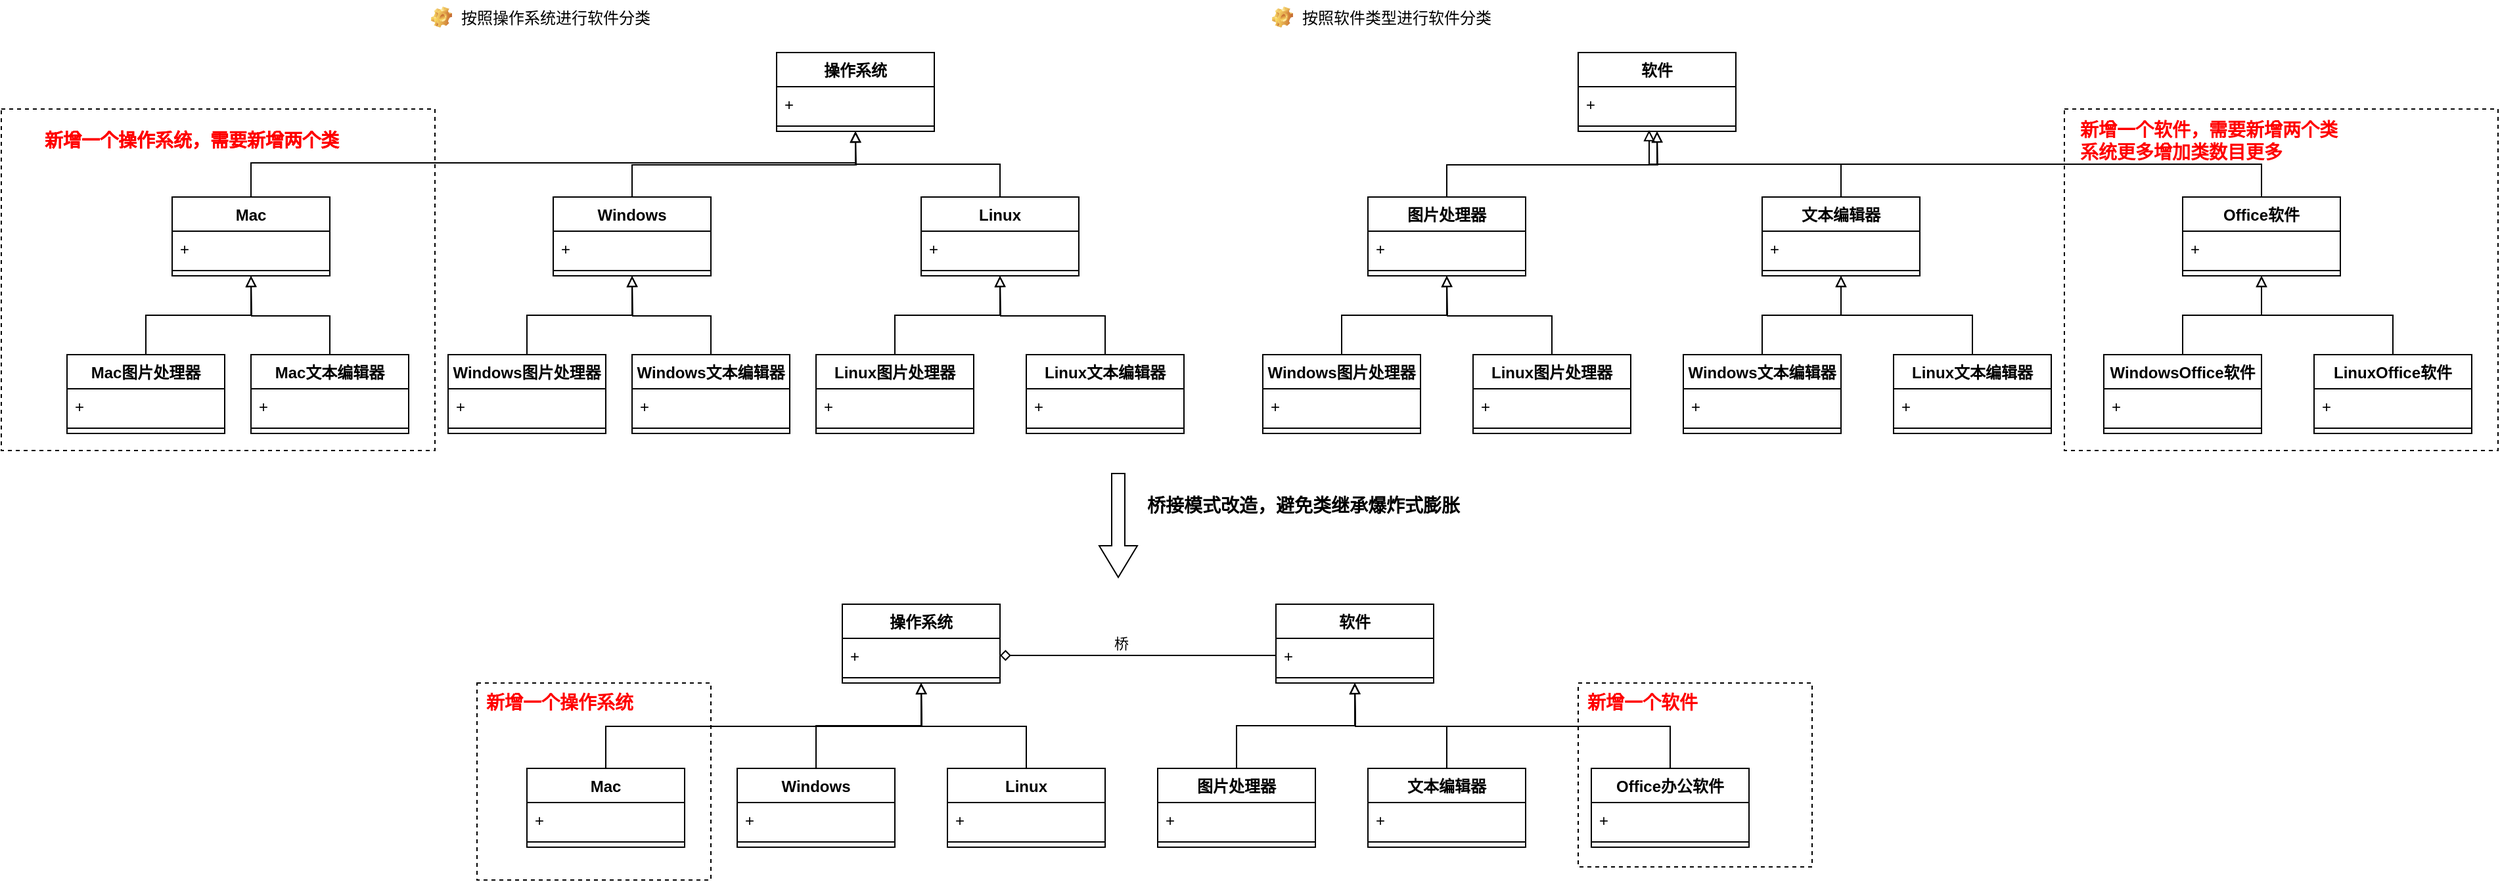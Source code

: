 <mxfile version="17.2.4" type="github">
  <diagram id="I-_upnVEL1xlgbYFvQxW" name="桥接模式">
    <mxGraphModel dx="2249" dy="706" grid="1" gridSize="10" guides="1" tooltips="1" connect="1" arrows="1" fold="1" page="1" pageScale="1" pageWidth="827" pageHeight="1169" math="0" shadow="0">
      <root>
        <mxCell id="0" />
        <mxCell id="1" parent="0" />
        <mxCell id="5MIrh7B_1ySHlBS4qivb-1" value="操作系统" style="swimlane;fontStyle=1;align=center;verticalAlign=top;childLayout=stackLayout;horizontal=1;startSize=26;horizontalStack=0;resizeParent=1;resizeParentMax=0;resizeLast=0;collapsible=1;marginBottom=0;" vertex="1" parent="1">
          <mxGeometry x="30" y="40" width="120" height="60" as="geometry" />
        </mxCell>
        <mxCell id="5MIrh7B_1ySHlBS4qivb-2" value="+ " style="text;strokeColor=none;fillColor=none;align=left;verticalAlign=top;spacingLeft=4;spacingRight=4;overflow=hidden;rotatable=0;points=[[0,0.5],[1,0.5]];portConstraint=eastwest;" vertex="1" parent="5MIrh7B_1ySHlBS4qivb-1">
          <mxGeometry y="26" width="120" height="26" as="geometry" />
        </mxCell>
        <mxCell id="5MIrh7B_1ySHlBS4qivb-3" value="" style="line;strokeWidth=1;fillColor=none;align=left;verticalAlign=middle;spacingTop=-1;spacingLeft=3;spacingRight=3;rotatable=0;labelPosition=right;points=[];portConstraint=eastwest;" vertex="1" parent="5MIrh7B_1ySHlBS4qivb-1">
          <mxGeometry y="52" width="120" height="8" as="geometry" />
        </mxCell>
        <mxCell id="5MIrh7B_1ySHlBS4qivb-14" style="edgeStyle=orthogonalEdgeStyle;rounded=0;orthogonalLoop=1;jettySize=auto;html=1;exitX=0.5;exitY=0;exitDx=0;exitDy=0;startArrow=none;startFill=0;endArrow=block;endFill=0;" edge="1" parent="1" source="5MIrh7B_1ySHlBS4qivb-5">
          <mxGeometry relative="1" as="geometry">
            <mxPoint x="90" y="100" as="targetPoint" />
          </mxGeometry>
        </mxCell>
        <mxCell id="5MIrh7B_1ySHlBS4qivb-5" value="Windows" style="swimlane;fontStyle=1;align=center;verticalAlign=top;childLayout=stackLayout;horizontal=1;startSize=26;horizontalStack=0;resizeParent=1;resizeParentMax=0;resizeLast=0;collapsible=1;marginBottom=0;" vertex="1" parent="1">
          <mxGeometry x="-140" y="150" width="120" height="60" as="geometry" />
        </mxCell>
        <mxCell id="5MIrh7B_1ySHlBS4qivb-6" value="+ " style="text;strokeColor=none;fillColor=none;align=left;verticalAlign=top;spacingLeft=4;spacingRight=4;overflow=hidden;rotatable=0;points=[[0,0.5],[1,0.5]];portConstraint=eastwest;" vertex="1" parent="5MIrh7B_1ySHlBS4qivb-5">
          <mxGeometry y="26" width="120" height="26" as="geometry" />
        </mxCell>
        <mxCell id="5MIrh7B_1ySHlBS4qivb-7" value="" style="line;strokeWidth=1;fillColor=none;align=left;verticalAlign=middle;spacingTop=-1;spacingLeft=3;spacingRight=3;rotatable=0;labelPosition=right;points=[];portConstraint=eastwest;" vertex="1" parent="5MIrh7B_1ySHlBS4qivb-5">
          <mxGeometry y="52" width="120" height="8" as="geometry" />
        </mxCell>
        <mxCell id="5MIrh7B_1ySHlBS4qivb-15" style="edgeStyle=orthogonalEdgeStyle;rounded=0;orthogonalLoop=1;jettySize=auto;html=1;exitX=0.5;exitY=0;exitDx=0;exitDy=0;entryX=0.5;entryY=1;entryDx=0;entryDy=0;startArrow=none;startFill=0;endArrow=block;endFill=0;" edge="1" parent="1" source="5MIrh7B_1ySHlBS4qivb-8" target="5MIrh7B_1ySHlBS4qivb-1">
          <mxGeometry relative="1" as="geometry" />
        </mxCell>
        <mxCell id="5MIrh7B_1ySHlBS4qivb-8" value="Linux" style="swimlane;fontStyle=1;align=center;verticalAlign=top;childLayout=stackLayout;horizontal=1;startSize=26;horizontalStack=0;resizeParent=1;resizeParentMax=0;resizeLast=0;collapsible=1;marginBottom=0;" vertex="1" parent="1">
          <mxGeometry x="140" y="150" width="120" height="60" as="geometry" />
        </mxCell>
        <mxCell id="5MIrh7B_1ySHlBS4qivb-9" value="+ " style="text;strokeColor=none;fillColor=none;align=left;verticalAlign=top;spacingLeft=4;spacingRight=4;overflow=hidden;rotatable=0;points=[[0,0.5],[1,0.5]];portConstraint=eastwest;" vertex="1" parent="5MIrh7B_1ySHlBS4qivb-8">
          <mxGeometry y="26" width="120" height="26" as="geometry" />
        </mxCell>
        <mxCell id="5MIrh7B_1ySHlBS4qivb-10" value="" style="line;strokeWidth=1;fillColor=none;align=left;verticalAlign=middle;spacingTop=-1;spacingLeft=3;spacingRight=3;rotatable=0;labelPosition=right;points=[];portConstraint=eastwest;" vertex="1" parent="5MIrh7B_1ySHlBS4qivb-8">
          <mxGeometry y="52" width="120" height="8" as="geometry" />
        </mxCell>
        <mxCell id="5MIrh7B_1ySHlBS4qivb-23" style="edgeStyle=orthogonalEdgeStyle;rounded=0;orthogonalLoop=1;jettySize=auto;html=1;exitX=0.5;exitY=0;exitDx=0;exitDy=0;entryX=0.5;entryY=1;entryDx=0;entryDy=0;startArrow=none;startFill=0;endArrow=block;endFill=0;" edge="1" parent="1" source="5MIrh7B_1ySHlBS4qivb-17" target="5MIrh7B_1ySHlBS4qivb-5">
          <mxGeometry relative="1" as="geometry" />
        </mxCell>
        <mxCell id="5MIrh7B_1ySHlBS4qivb-17" value="Windows图片处理器" style="swimlane;fontStyle=1;align=center;verticalAlign=top;childLayout=stackLayout;horizontal=1;startSize=26;horizontalStack=0;resizeParent=1;resizeParentMax=0;resizeLast=0;collapsible=1;marginBottom=0;" vertex="1" parent="1">
          <mxGeometry x="-220" y="270" width="120" height="60" as="geometry" />
        </mxCell>
        <mxCell id="5MIrh7B_1ySHlBS4qivb-18" value="+ " style="text;strokeColor=none;fillColor=none;align=left;verticalAlign=top;spacingLeft=4;spacingRight=4;overflow=hidden;rotatable=0;points=[[0,0.5],[1,0.5]];portConstraint=eastwest;" vertex="1" parent="5MIrh7B_1ySHlBS4qivb-17">
          <mxGeometry y="26" width="120" height="26" as="geometry" />
        </mxCell>
        <mxCell id="5MIrh7B_1ySHlBS4qivb-19" value="" style="line;strokeWidth=1;fillColor=none;align=left;verticalAlign=middle;spacingTop=-1;spacingLeft=3;spacingRight=3;rotatable=0;labelPosition=right;points=[];portConstraint=eastwest;" vertex="1" parent="5MIrh7B_1ySHlBS4qivb-17">
          <mxGeometry y="52" width="120" height="8" as="geometry" />
        </mxCell>
        <mxCell id="5MIrh7B_1ySHlBS4qivb-25" style="edgeStyle=orthogonalEdgeStyle;rounded=0;orthogonalLoop=1;jettySize=auto;html=1;exitX=0.5;exitY=0;exitDx=0;exitDy=0;startArrow=none;startFill=0;endArrow=block;endFill=0;" edge="1" parent="1" source="5MIrh7B_1ySHlBS4qivb-20">
          <mxGeometry relative="1" as="geometry">
            <mxPoint x="-80" y="210" as="targetPoint" />
          </mxGeometry>
        </mxCell>
        <mxCell id="5MIrh7B_1ySHlBS4qivb-20" value="Windows文本编辑器" style="swimlane;fontStyle=1;align=center;verticalAlign=top;childLayout=stackLayout;horizontal=1;startSize=26;horizontalStack=0;resizeParent=1;resizeParentMax=0;resizeLast=0;collapsible=1;marginBottom=0;" vertex="1" parent="1">
          <mxGeometry x="-80" y="270" width="120" height="60" as="geometry" />
        </mxCell>
        <mxCell id="5MIrh7B_1ySHlBS4qivb-21" value="+ " style="text;strokeColor=none;fillColor=none;align=left;verticalAlign=top;spacingLeft=4;spacingRight=4;overflow=hidden;rotatable=0;points=[[0,0.5],[1,0.5]];portConstraint=eastwest;" vertex="1" parent="5MIrh7B_1ySHlBS4qivb-20">
          <mxGeometry y="26" width="120" height="26" as="geometry" />
        </mxCell>
        <mxCell id="5MIrh7B_1ySHlBS4qivb-22" value="" style="line;strokeWidth=1;fillColor=none;align=left;verticalAlign=middle;spacingTop=-1;spacingLeft=3;spacingRight=3;rotatable=0;labelPosition=right;points=[];portConstraint=eastwest;" vertex="1" parent="5MIrh7B_1ySHlBS4qivb-20">
          <mxGeometry y="52" width="120" height="8" as="geometry" />
        </mxCell>
        <mxCell id="5MIrh7B_1ySHlBS4qivb-38" style="edgeStyle=orthogonalEdgeStyle;rounded=0;orthogonalLoop=1;jettySize=auto;html=1;exitX=0.5;exitY=0;exitDx=0;exitDy=0;entryX=0.5;entryY=1;entryDx=0;entryDy=0;startArrow=none;startFill=0;endArrow=block;endFill=0;" edge="1" parent="1" source="5MIrh7B_1ySHlBS4qivb-26" target="5MIrh7B_1ySHlBS4qivb-8">
          <mxGeometry relative="1" as="geometry" />
        </mxCell>
        <mxCell id="5MIrh7B_1ySHlBS4qivb-26" value="Linux图片处理器" style="swimlane;fontStyle=1;align=center;verticalAlign=top;childLayout=stackLayout;horizontal=1;startSize=26;horizontalStack=0;resizeParent=1;resizeParentMax=0;resizeLast=0;collapsible=1;marginBottom=0;" vertex="1" parent="1">
          <mxGeometry x="60" y="270" width="120" height="60" as="geometry" />
        </mxCell>
        <mxCell id="5MIrh7B_1ySHlBS4qivb-27" value="+ " style="text;strokeColor=none;fillColor=none;align=left;verticalAlign=top;spacingLeft=4;spacingRight=4;overflow=hidden;rotatable=0;points=[[0,0.5],[1,0.5]];portConstraint=eastwest;" vertex="1" parent="5MIrh7B_1ySHlBS4qivb-26">
          <mxGeometry y="26" width="120" height="26" as="geometry" />
        </mxCell>
        <mxCell id="5MIrh7B_1ySHlBS4qivb-28" value="" style="line;strokeWidth=1;fillColor=none;align=left;verticalAlign=middle;spacingTop=-1;spacingLeft=3;spacingRight=3;rotatable=0;labelPosition=right;points=[];portConstraint=eastwest;" vertex="1" parent="5MIrh7B_1ySHlBS4qivb-26">
          <mxGeometry y="52" width="120" height="8" as="geometry" />
        </mxCell>
        <mxCell id="5MIrh7B_1ySHlBS4qivb-39" style="edgeStyle=orthogonalEdgeStyle;rounded=0;orthogonalLoop=1;jettySize=auto;html=1;exitX=0.5;exitY=0;exitDx=0;exitDy=0;startArrow=none;startFill=0;endArrow=block;endFill=0;" edge="1" parent="1" source="5MIrh7B_1ySHlBS4qivb-29">
          <mxGeometry relative="1" as="geometry">
            <mxPoint x="200" y="210" as="targetPoint" />
          </mxGeometry>
        </mxCell>
        <mxCell id="5MIrh7B_1ySHlBS4qivb-29" value="Linux文本编辑器" style="swimlane;fontStyle=1;align=center;verticalAlign=top;childLayout=stackLayout;horizontal=1;startSize=26;horizontalStack=0;resizeParent=1;resizeParentMax=0;resizeLast=0;collapsible=1;marginBottom=0;" vertex="1" parent="1">
          <mxGeometry x="220" y="270" width="120" height="60" as="geometry" />
        </mxCell>
        <mxCell id="5MIrh7B_1ySHlBS4qivb-30" value="+ " style="text;strokeColor=none;fillColor=none;align=left;verticalAlign=top;spacingLeft=4;spacingRight=4;overflow=hidden;rotatable=0;points=[[0,0.5],[1,0.5]];portConstraint=eastwest;" vertex="1" parent="5MIrh7B_1ySHlBS4qivb-29">
          <mxGeometry y="26" width="120" height="26" as="geometry" />
        </mxCell>
        <mxCell id="5MIrh7B_1ySHlBS4qivb-31" value="" style="line;strokeWidth=1;fillColor=none;align=left;verticalAlign=middle;spacingTop=-1;spacingLeft=3;spacingRight=3;rotatable=0;labelPosition=right;points=[];portConstraint=eastwest;" vertex="1" parent="5MIrh7B_1ySHlBS4qivb-29">
          <mxGeometry y="52" width="120" height="8" as="geometry" />
        </mxCell>
        <mxCell id="5MIrh7B_1ySHlBS4qivb-43" style="edgeStyle=orthogonalEdgeStyle;rounded=0;orthogonalLoop=1;jettySize=auto;html=1;startArrow=none;startFill=0;endArrow=block;endFill=0;exitX=0.5;exitY=0;exitDx=0;exitDy=0;" edge="1" parent="1" source="5MIrh7B_1ySHlBS4qivb-32">
          <mxGeometry relative="1" as="geometry">
            <mxPoint x="700" y="100" as="targetPoint" />
          </mxGeometry>
        </mxCell>
        <mxCell id="5MIrh7B_1ySHlBS4qivb-32" value="图片处理器" style="swimlane;fontStyle=1;align=center;verticalAlign=top;childLayout=stackLayout;horizontal=1;startSize=26;horizontalStack=0;resizeParent=1;resizeParentMax=0;resizeLast=0;collapsible=1;marginBottom=0;" vertex="1" parent="1">
          <mxGeometry x="480" y="150" width="120" height="60" as="geometry" />
        </mxCell>
        <mxCell id="5MIrh7B_1ySHlBS4qivb-33" value="+ " style="text;strokeColor=none;fillColor=none;align=left;verticalAlign=top;spacingLeft=4;spacingRight=4;overflow=hidden;rotatable=0;points=[[0,0.5],[1,0.5]];portConstraint=eastwest;" vertex="1" parent="5MIrh7B_1ySHlBS4qivb-32">
          <mxGeometry y="26" width="120" height="26" as="geometry" />
        </mxCell>
        <mxCell id="5MIrh7B_1ySHlBS4qivb-34" value="" style="line;strokeWidth=1;fillColor=none;align=left;verticalAlign=middle;spacingTop=-1;spacingLeft=3;spacingRight=3;rotatable=0;labelPosition=right;points=[];portConstraint=eastwest;" vertex="1" parent="5MIrh7B_1ySHlBS4qivb-32">
          <mxGeometry y="52" width="120" height="8" as="geometry" />
        </mxCell>
        <mxCell id="5MIrh7B_1ySHlBS4qivb-44" style="edgeStyle=orthogonalEdgeStyle;rounded=0;orthogonalLoop=1;jettySize=auto;html=1;entryX=0.45;entryY=0.875;entryDx=0;entryDy=0;startArrow=none;startFill=0;endArrow=block;endFill=0;entryPerimeter=0;" edge="1" parent="1" source="5MIrh7B_1ySHlBS4qivb-35" target="5MIrh7B_1ySHlBS4qivb-42">
          <mxGeometry relative="1" as="geometry" />
        </mxCell>
        <mxCell id="5MIrh7B_1ySHlBS4qivb-35" value="文本编辑器" style="swimlane;fontStyle=1;align=center;verticalAlign=top;childLayout=stackLayout;horizontal=1;startSize=26;horizontalStack=0;resizeParent=1;resizeParentMax=0;resizeLast=0;collapsible=1;marginBottom=0;" vertex="1" parent="1">
          <mxGeometry x="780" y="150" width="120" height="60" as="geometry" />
        </mxCell>
        <mxCell id="5MIrh7B_1ySHlBS4qivb-36" value="+ " style="text;strokeColor=none;fillColor=none;align=left;verticalAlign=top;spacingLeft=4;spacingRight=4;overflow=hidden;rotatable=0;points=[[0,0.5],[1,0.5]];portConstraint=eastwest;" vertex="1" parent="5MIrh7B_1ySHlBS4qivb-35">
          <mxGeometry y="26" width="120" height="26" as="geometry" />
        </mxCell>
        <mxCell id="5MIrh7B_1ySHlBS4qivb-37" value="" style="line;strokeWidth=1;fillColor=none;align=left;verticalAlign=middle;spacingTop=-1;spacingLeft=3;spacingRight=3;rotatable=0;labelPosition=right;points=[];portConstraint=eastwest;" vertex="1" parent="5MIrh7B_1ySHlBS4qivb-35">
          <mxGeometry y="52" width="120" height="8" as="geometry" />
        </mxCell>
        <mxCell id="5MIrh7B_1ySHlBS4qivb-40" value="软件&#xa;" style="swimlane;fontStyle=1;align=center;verticalAlign=top;childLayout=stackLayout;horizontal=1;startSize=26;horizontalStack=0;resizeParent=1;resizeParentMax=0;resizeLast=0;collapsible=1;marginBottom=0;" vertex="1" parent="1">
          <mxGeometry x="640" y="40" width="120" height="60" as="geometry" />
        </mxCell>
        <mxCell id="5MIrh7B_1ySHlBS4qivb-41" value="+ " style="text;strokeColor=none;fillColor=none;align=left;verticalAlign=top;spacingLeft=4;spacingRight=4;overflow=hidden;rotatable=0;points=[[0,0.5],[1,0.5]];portConstraint=eastwest;" vertex="1" parent="5MIrh7B_1ySHlBS4qivb-40">
          <mxGeometry y="26" width="120" height="26" as="geometry" />
        </mxCell>
        <mxCell id="5MIrh7B_1ySHlBS4qivb-42" value="" style="line;strokeWidth=1;fillColor=none;align=left;verticalAlign=middle;spacingTop=-1;spacingLeft=3;spacingRight=3;rotatable=0;labelPosition=right;points=[];portConstraint=eastwest;" vertex="1" parent="5MIrh7B_1ySHlBS4qivb-40">
          <mxGeometry y="52" width="120" height="8" as="geometry" />
        </mxCell>
        <mxCell id="5MIrh7B_1ySHlBS4qivb-59" style="edgeStyle=orthogonalEdgeStyle;rounded=0;orthogonalLoop=1;jettySize=auto;html=1;exitX=0.5;exitY=0;exitDx=0;exitDy=0;entryX=0.5;entryY=1;entryDx=0;entryDy=0;startArrow=none;startFill=0;endArrow=block;endFill=0;" edge="1" parent="1" source="5MIrh7B_1ySHlBS4qivb-45" target="5MIrh7B_1ySHlBS4qivb-32">
          <mxGeometry relative="1" as="geometry" />
        </mxCell>
        <mxCell id="5MIrh7B_1ySHlBS4qivb-45" value="Windows图片处理器" style="swimlane;fontStyle=1;align=center;verticalAlign=top;childLayout=stackLayout;horizontal=1;startSize=26;horizontalStack=0;resizeParent=1;resizeParentMax=0;resizeLast=0;collapsible=1;marginBottom=0;" vertex="1" parent="1">
          <mxGeometry x="400" y="270" width="120" height="60" as="geometry" />
        </mxCell>
        <mxCell id="5MIrh7B_1ySHlBS4qivb-46" value="+ " style="text;strokeColor=none;fillColor=none;align=left;verticalAlign=top;spacingLeft=4;spacingRight=4;overflow=hidden;rotatable=0;points=[[0,0.5],[1,0.5]];portConstraint=eastwest;" vertex="1" parent="5MIrh7B_1ySHlBS4qivb-45">
          <mxGeometry y="26" width="120" height="26" as="geometry" />
        </mxCell>
        <mxCell id="5MIrh7B_1ySHlBS4qivb-47" value="" style="line;strokeWidth=1;fillColor=none;align=left;verticalAlign=middle;spacingTop=-1;spacingLeft=3;spacingRight=3;rotatable=0;labelPosition=right;points=[];portConstraint=eastwest;" vertex="1" parent="5MIrh7B_1ySHlBS4qivb-45">
          <mxGeometry y="52" width="120" height="8" as="geometry" />
        </mxCell>
        <mxCell id="5MIrh7B_1ySHlBS4qivb-60" style="edgeStyle=orthogonalEdgeStyle;rounded=0;orthogonalLoop=1;jettySize=auto;html=1;exitX=0.5;exitY=0;exitDx=0;exitDy=0;startArrow=none;startFill=0;endArrow=block;endFill=0;" edge="1" parent="1" source="5MIrh7B_1ySHlBS4qivb-48">
          <mxGeometry relative="1" as="geometry">
            <mxPoint x="540" y="210" as="targetPoint" />
          </mxGeometry>
        </mxCell>
        <mxCell id="5MIrh7B_1ySHlBS4qivb-48" value="Linux图片处理器" style="swimlane;fontStyle=1;align=center;verticalAlign=top;childLayout=stackLayout;horizontal=1;startSize=26;horizontalStack=0;resizeParent=1;resizeParentMax=0;resizeLast=0;collapsible=1;marginBottom=0;" vertex="1" parent="1">
          <mxGeometry x="560" y="270" width="120" height="60" as="geometry" />
        </mxCell>
        <mxCell id="5MIrh7B_1ySHlBS4qivb-49" value="+ " style="text;strokeColor=none;fillColor=none;align=left;verticalAlign=top;spacingLeft=4;spacingRight=4;overflow=hidden;rotatable=0;points=[[0,0.5],[1,0.5]];portConstraint=eastwest;" vertex="1" parent="5MIrh7B_1ySHlBS4qivb-48">
          <mxGeometry y="26" width="120" height="26" as="geometry" />
        </mxCell>
        <mxCell id="5MIrh7B_1ySHlBS4qivb-50" value="" style="line;strokeWidth=1;fillColor=none;align=left;verticalAlign=middle;spacingTop=-1;spacingLeft=3;spacingRight=3;rotatable=0;labelPosition=right;points=[];portConstraint=eastwest;" vertex="1" parent="5MIrh7B_1ySHlBS4qivb-48">
          <mxGeometry y="52" width="120" height="8" as="geometry" />
        </mxCell>
        <mxCell id="5MIrh7B_1ySHlBS4qivb-57" style="edgeStyle=orthogonalEdgeStyle;rounded=0;orthogonalLoop=1;jettySize=auto;html=1;exitX=0.5;exitY=0;exitDx=0;exitDy=0;entryX=0.5;entryY=1;entryDx=0;entryDy=0;startArrow=none;startFill=0;endArrow=block;endFill=0;" edge="1" parent="1" source="5MIrh7B_1ySHlBS4qivb-51" target="5MIrh7B_1ySHlBS4qivb-35">
          <mxGeometry relative="1" as="geometry" />
        </mxCell>
        <mxCell id="5MIrh7B_1ySHlBS4qivb-51" value="Windows文本编辑器" style="swimlane;fontStyle=1;align=center;verticalAlign=top;childLayout=stackLayout;horizontal=1;startSize=26;horizontalStack=0;resizeParent=1;resizeParentMax=0;resizeLast=0;collapsible=1;marginBottom=0;" vertex="1" parent="1">
          <mxGeometry x="720" y="270" width="120" height="60" as="geometry" />
        </mxCell>
        <mxCell id="5MIrh7B_1ySHlBS4qivb-52" value="+ " style="text;strokeColor=none;fillColor=none;align=left;verticalAlign=top;spacingLeft=4;spacingRight=4;overflow=hidden;rotatable=0;points=[[0,0.5],[1,0.5]];portConstraint=eastwest;" vertex="1" parent="5MIrh7B_1ySHlBS4qivb-51">
          <mxGeometry y="26" width="120" height="26" as="geometry" />
        </mxCell>
        <mxCell id="5MIrh7B_1ySHlBS4qivb-53" value="" style="line;strokeWidth=1;fillColor=none;align=left;verticalAlign=middle;spacingTop=-1;spacingLeft=3;spacingRight=3;rotatable=0;labelPosition=right;points=[];portConstraint=eastwest;" vertex="1" parent="5MIrh7B_1ySHlBS4qivb-51">
          <mxGeometry y="52" width="120" height="8" as="geometry" />
        </mxCell>
        <mxCell id="5MIrh7B_1ySHlBS4qivb-58" style="edgeStyle=orthogonalEdgeStyle;rounded=0;orthogonalLoop=1;jettySize=auto;html=1;entryX=0.5;entryY=1;entryDx=0;entryDy=0;entryPerimeter=0;startArrow=none;startFill=0;endArrow=block;endFill=0;" edge="1" parent="1" source="5MIrh7B_1ySHlBS4qivb-54" target="5MIrh7B_1ySHlBS4qivb-37">
          <mxGeometry relative="1" as="geometry" />
        </mxCell>
        <mxCell id="5MIrh7B_1ySHlBS4qivb-54" value="Linux文本编辑器" style="swimlane;fontStyle=1;align=center;verticalAlign=top;childLayout=stackLayout;horizontal=1;startSize=26;horizontalStack=0;resizeParent=1;resizeParentMax=0;resizeLast=0;collapsible=1;marginBottom=0;" vertex="1" parent="1">
          <mxGeometry x="880" y="270" width="120" height="60" as="geometry" />
        </mxCell>
        <mxCell id="5MIrh7B_1ySHlBS4qivb-55" value="+ " style="text;strokeColor=none;fillColor=none;align=left;verticalAlign=top;spacingLeft=4;spacingRight=4;overflow=hidden;rotatable=0;points=[[0,0.5],[1,0.5]];portConstraint=eastwest;" vertex="1" parent="5MIrh7B_1ySHlBS4qivb-54">
          <mxGeometry y="26" width="120" height="26" as="geometry" />
        </mxCell>
        <mxCell id="5MIrh7B_1ySHlBS4qivb-56" value="" style="line;strokeWidth=1;fillColor=none;align=left;verticalAlign=middle;spacingTop=-1;spacingLeft=3;spacingRight=3;rotatable=0;labelPosition=right;points=[];portConstraint=eastwest;" vertex="1" parent="5MIrh7B_1ySHlBS4qivb-54">
          <mxGeometry y="52" width="120" height="8" as="geometry" />
        </mxCell>
        <mxCell id="5MIrh7B_1ySHlBS4qivb-61" value="按照操作系统进行软件分类" style="label;fontStyle=0;strokeColor=none;fillColor=none;align=left;verticalAlign=top;overflow=hidden;spacingLeft=28;spacingRight=4;rotatable=0;points=[[0,0.5],[1,0.5]];portConstraint=eastwest;imageWidth=16;imageHeight=16;image=img/clipart/Gear_128x128.png" vertex="1" parent="1">
          <mxGeometry x="-240" width="240" height="26" as="geometry" />
        </mxCell>
        <mxCell id="5MIrh7B_1ySHlBS4qivb-62" value="按照软件类型进行软件分类" style="label;fontStyle=0;strokeColor=none;fillColor=none;align=left;verticalAlign=top;overflow=hidden;spacingLeft=28;spacingRight=4;rotatable=0;points=[[0,0.5],[1,0.5]];portConstraint=eastwest;imageWidth=16;imageHeight=16;image=img/clipart/Gear_128x128.png" vertex="1" parent="1">
          <mxGeometry x="400" width="240" height="26" as="geometry" />
        </mxCell>
        <mxCell id="5MIrh7B_1ySHlBS4qivb-63" value="操作系统" style="swimlane;fontStyle=1;align=center;verticalAlign=top;childLayout=stackLayout;horizontal=1;startSize=26;horizontalStack=0;resizeParent=1;resizeParentMax=0;resizeLast=0;collapsible=1;marginBottom=0;" vertex="1" parent="1">
          <mxGeometry x="80" y="460" width="120" height="60" as="geometry" />
        </mxCell>
        <mxCell id="5MIrh7B_1ySHlBS4qivb-64" value="+ " style="text;strokeColor=none;fillColor=none;align=left;verticalAlign=top;spacingLeft=4;spacingRight=4;overflow=hidden;rotatable=0;points=[[0,0.5],[1,0.5]];portConstraint=eastwest;" vertex="1" parent="5MIrh7B_1ySHlBS4qivb-63">
          <mxGeometry y="26" width="120" height="26" as="geometry" />
        </mxCell>
        <mxCell id="5MIrh7B_1ySHlBS4qivb-65" value="" style="line;strokeWidth=1;fillColor=none;align=left;verticalAlign=middle;spacingTop=-1;spacingLeft=3;spacingRight=3;rotatable=0;labelPosition=right;points=[];portConstraint=eastwest;" vertex="1" parent="5MIrh7B_1ySHlBS4qivb-63">
          <mxGeometry y="52" width="120" height="8" as="geometry" />
        </mxCell>
        <mxCell id="5MIrh7B_1ySHlBS4qivb-83" style="edgeStyle=orthogonalEdgeStyle;rounded=0;orthogonalLoop=1;jettySize=auto;html=1;exitX=0.5;exitY=0;exitDx=0;exitDy=0;entryX=0.5;entryY=1;entryDx=0;entryDy=0;startArrow=none;startFill=0;endArrow=block;endFill=0;" edge="1" parent="1" source="5MIrh7B_1ySHlBS4qivb-66" target="5MIrh7B_1ySHlBS4qivb-63">
          <mxGeometry relative="1" as="geometry" />
        </mxCell>
        <mxCell id="5MIrh7B_1ySHlBS4qivb-66" value="Windows" style="swimlane;fontStyle=1;align=center;verticalAlign=top;childLayout=stackLayout;horizontal=1;startSize=26;horizontalStack=0;resizeParent=1;resizeParentMax=0;resizeLast=0;collapsible=1;marginBottom=0;" vertex="1" parent="1">
          <mxGeometry y="585" width="120" height="60" as="geometry" />
        </mxCell>
        <mxCell id="5MIrh7B_1ySHlBS4qivb-67" value="+ " style="text;strokeColor=none;fillColor=none;align=left;verticalAlign=top;spacingLeft=4;spacingRight=4;overflow=hidden;rotatable=0;points=[[0,0.5],[1,0.5]];portConstraint=eastwest;" vertex="1" parent="5MIrh7B_1ySHlBS4qivb-66">
          <mxGeometry y="26" width="120" height="26" as="geometry" />
        </mxCell>
        <mxCell id="5MIrh7B_1ySHlBS4qivb-68" value="" style="line;strokeWidth=1;fillColor=none;align=left;verticalAlign=middle;spacingTop=-1;spacingLeft=3;spacingRight=3;rotatable=0;labelPosition=right;points=[];portConstraint=eastwest;" vertex="1" parent="5MIrh7B_1ySHlBS4qivb-66">
          <mxGeometry y="52" width="120" height="8" as="geometry" />
        </mxCell>
        <mxCell id="5MIrh7B_1ySHlBS4qivb-84" style="edgeStyle=orthogonalEdgeStyle;rounded=0;orthogonalLoop=1;jettySize=auto;html=1;exitX=0.5;exitY=0;exitDx=0;exitDy=0;startArrow=none;startFill=0;endArrow=block;endFill=0;" edge="1" parent="1" source="5MIrh7B_1ySHlBS4qivb-69">
          <mxGeometry relative="1" as="geometry">
            <mxPoint x="140" y="520" as="targetPoint" />
          </mxGeometry>
        </mxCell>
        <mxCell id="5MIrh7B_1ySHlBS4qivb-69" value="Linux" style="swimlane;fontStyle=1;align=center;verticalAlign=top;childLayout=stackLayout;horizontal=1;startSize=26;horizontalStack=0;resizeParent=1;resizeParentMax=0;resizeLast=0;collapsible=1;marginBottom=0;" vertex="1" parent="1">
          <mxGeometry x="160" y="585" width="120" height="60" as="geometry" />
        </mxCell>
        <mxCell id="5MIrh7B_1ySHlBS4qivb-70" value="+ " style="text;strokeColor=none;fillColor=none;align=left;verticalAlign=top;spacingLeft=4;spacingRight=4;overflow=hidden;rotatable=0;points=[[0,0.5],[1,0.5]];portConstraint=eastwest;" vertex="1" parent="5MIrh7B_1ySHlBS4qivb-69">
          <mxGeometry y="26" width="120" height="26" as="geometry" />
        </mxCell>
        <mxCell id="5MIrh7B_1ySHlBS4qivb-71" value="" style="line;strokeWidth=1;fillColor=none;align=left;verticalAlign=middle;spacingTop=-1;spacingLeft=3;spacingRight=3;rotatable=0;labelPosition=right;points=[];portConstraint=eastwest;" vertex="1" parent="5MIrh7B_1ySHlBS4qivb-69">
          <mxGeometry y="52" width="120" height="8" as="geometry" />
        </mxCell>
        <mxCell id="5MIrh7B_1ySHlBS4qivb-72" value="软件&#xa;" style="swimlane;fontStyle=1;align=center;verticalAlign=top;childLayout=stackLayout;horizontal=1;startSize=26;horizontalStack=0;resizeParent=1;resizeParentMax=0;resizeLast=0;collapsible=1;marginBottom=0;" vertex="1" parent="1">
          <mxGeometry x="410" y="460" width="120" height="60" as="geometry" />
        </mxCell>
        <mxCell id="5MIrh7B_1ySHlBS4qivb-73" value="+ " style="text;strokeColor=none;fillColor=none;align=left;verticalAlign=top;spacingLeft=4;spacingRight=4;overflow=hidden;rotatable=0;points=[[0,0.5],[1,0.5]];portConstraint=eastwest;" vertex="1" parent="5MIrh7B_1ySHlBS4qivb-72">
          <mxGeometry y="26" width="120" height="26" as="geometry" />
        </mxCell>
        <mxCell id="5MIrh7B_1ySHlBS4qivb-74" value="" style="line;strokeWidth=1;fillColor=none;align=left;verticalAlign=middle;spacingTop=-1;spacingLeft=3;spacingRight=3;rotatable=0;labelPosition=right;points=[];portConstraint=eastwest;" vertex="1" parent="5MIrh7B_1ySHlBS4qivb-72">
          <mxGeometry y="52" width="120" height="8" as="geometry" />
        </mxCell>
        <mxCell id="5MIrh7B_1ySHlBS4qivb-81" style="edgeStyle=orthogonalEdgeStyle;rounded=0;orthogonalLoop=1;jettySize=auto;html=1;exitX=0.5;exitY=0;exitDx=0;exitDy=0;entryX=0.5;entryY=1;entryDx=0;entryDy=0;startArrow=none;startFill=0;endArrow=block;endFill=0;" edge="1" parent="1" source="5MIrh7B_1ySHlBS4qivb-75" target="5MIrh7B_1ySHlBS4qivb-72">
          <mxGeometry relative="1" as="geometry" />
        </mxCell>
        <mxCell id="5MIrh7B_1ySHlBS4qivb-75" value="图片处理器" style="swimlane;fontStyle=1;align=center;verticalAlign=top;childLayout=stackLayout;horizontal=1;startSize=26;horizontalStack=0;resizeParent=1;resizeParentMax=0;resizeLast=0;collapsible=1;marginBottom=0;" vertex="1" parent="1">
          <mxGeometry x="320" y="585" width="120" height="60" as="geometry" />
        </mxCell>
        <mxCell id="5MIrh7B_1ySHlBS4qivb-76" value="+ " style="text;strokeColor=none;fillColor=none;align=left;verticalAlign=top;spacingLeft=4;spacingRight=4;overflow=hidden;rotatable=0;points=[[0,0.5],[1,0.5]];portConstraint=eastwest;" vertex="1" parent="5MIrh7B_1ySHlBS4qivb-75">
          <mxGeometry y="26" width="120" height="26" as="geometry" />
        </mxCell>
        <mxCell id="5MIrh7B_1ySHlBS4qivb-77" value="" style="line;strokeWidth=1;fillColor=none;align=left;verticalAlign=middle;spacingTop=-1;spacingLeft=3;spacingRight=3;rotatable=0;labelPosition=right;points=[];portConstraint=eastwest;" vertex="1" parent="5MIrh7B_1ySHlBS4qivb-75">
          <mxGeometry y="52" width="120" height="8" as="geometry" />
        </mxCell>
        <mxCell id="5MIrh7B_1ySHlBS4qivb-82" style="edgeStyle=orthogonalEdgeStyle;rounded=0;orthogonalLoop=1;jettySize=auto;html=1;exitX=0.5;exitY=0;exitDx=0;exitDy=0;startArrow=none;startFill=0;endArrow=block;endFill=0;" edge="1" parent="1" source="5MIrh7B_1ySHlBS4qivb-78">
          <mxGeometry relative="1" as="geometry">
            <mxPoint x="470" y="520" as="targetPoint" />
          </mxGeometry>
        </mxCell>
        <mxCell id="5MIrh7B_1ySHlBS4qivb-78" value="文本编辑器" style="swimlane;fontStyle=1;align=center;verticalAlign=top;childLayout=stackLayout;horizontal=1;startSize=26;horizontalStack=0;resizeParent=1;resizeParentMax=0;resizeLast=0;collapsible=1;marginBottom=0;" vertex="1" parent="1">
          <mxGeometry x="480" y="585" width="120" height="60" as="geometry" />
        </mxCell>
        <mxCell id="5MIrh7B_1ySHlBS4qivb-79" value="+ " style="text;strokeColor=none;fillColor=none;align=left;verticalAlign=top;spacingLeft=4;spacingRight=4;overflow=hidden;rotatable=0;points=[[0,0.5],[1,0.5]];portConstraint=eastwest;" vertex="1" parent="5MIrh7B_1ySHlBS4qivb-78">
          <mxGeometry y="26" width="120" height="26" as="geometry" />
        </mxCell>
        <mxCell id="5MIrh7B_1ySHlBS4qivb-80" value="" style="line;strokeWidth=1;fillColor=none;align=left;verticalAlign=middle;spacingTop=-1;spacingLeft=3;spacingRight=3;rotatable=0;labelPosition=right;points=[];portConstraint=eastwest;" vertex="1" parent="5MIrh7B_1ySHlBS4qivb-78">
          <mxGeometry y="52" width="120" height="8" as="geometry" />
        </mxCell>
        <mxCell id="5MIrh7B_1ySHlBS4qivb-85" style="edgeStyle=orthogonalEdgeStyle;rounded=0;orthogonalLoop=1;jettySize=auto;html=1;exitX=1;exitY=0.5;exitDx=0;exitDy=0;entryX=0;entryY=0.5;entryDx=0;entryDy=0;startArrow=diamond;startFill=0;endArrow=none;endFill=0;" edge="1" parent="1" source="5MIrh7B_1ySHlBS4qivb-64" target="5MIrh7B_1ySHlBS4qivb-73">
          <mxGeometry relative="1" as="geometry" />
        </mxCell>
        <mxCell id="5MIrh7B_1ySHlBS4qivb-87" value="桥" style="edgeLabel;html=1;align=center;verticalAlign=middle;resizable=0;points=[];" vertex="1" connectable="0" parent="5MIrh7B_1ySHlBS4qivb-85">
          <mxGeometry x="-0.124" y="1" relative="1" as="geometry">
            <mxPoint y="-8" as="offset" />
          </mxGeometry>
        </mxCell>
        <mxCell id="5MIrh7B_1ySHlBS4qivb-88" value="" style="shape=flexArrow;endArrow=classic;html=1;rounded=0;endWidth=18;endSize=7.67;" edge="1" parent="1">
          <mxGeometry width="50" height="50" relative="1" as="geometry">
            <mxPoint x="290" y="360" as="sourcePoint" />
            <mxPoint x="290" y="440" as="targetPoint" />
          </mxGeometry>
        </mxCell>
        <mxCell id="5MIrh7B_1ySHlBS4qivb-89" value="&lt;b&gt;&lt;font style=&quot;font-size: 14px&quot;&gt;桥接模式改造，避免类继承爆炸式膨胀&lt;/font&gt;&lt;/b&gt;" style="text;html=1;strokeColor=none;fillColor=none;align=left;verticalAlign=middle;whiteSpace=wrap;rounded=0;" vertex="1" parent="1">
          <mxGeometry x="310" y="370" width="290" height="30" as="geometry" />
        </mxCell>
        <mxCell id="5MIrh7B_1ySHlBS4qivb-103" style="edgeStyle=orthogonalEdgeStyle;rounded=0;orthogonalLoop=1;jettySize=auto;html=1;fontSize=14;startArrow=none;startFill=0;endArrow=block;endFill=0;" edge="1" parent="1">
          <mxGeometry relative="1" as="geometry">
            <mxPoint x="90" y="100" as="targetPoint" />
            <mxPoint x="-370" y="154" as="sourcePoint" />
            <Array as="points">
              <mxPoint x="-370" y="124" />
              <mxPoint x="90" y="124" />
            </Array>
          </mxGeometry>
        </mxCell>
        <mxCell id="5MIrh7B_1ySHlBS4qivb-90" value="Mac" style="swimlane;fontStyle=1;align=center;verticalAlign=top;childLayout=stackLayout;horizontal=1;startSize=26;horizontalStack=0;resizeParent=1;resizeParentMax=0;resizeLast=0;collapsible=1;marginBottom=0;" vertex="1" parent="1">
          <mxGeometry x="-430" y="150" width="120" height="60" as="geometry" />
        </mxCell>
        <mxCell id="5MIrh7B_1ySHlBS4qivb-91" value="+ " style="text;strokeColor=none;fillColor=none;align=left;verticalAlign=top;spacingLeft=4;spacingRight=4;overflow=hidden;rotatable=0;points=[[0,0.5],[1,0.5]];portConstraint=eastwest;" vertex="1" parent="5MIrh7B_1ySHlBS4qivb-90">
          <mxGeometry y="26" width="120" height="26" as="geometry" />
        </mxCell>
        <mxCell id="5MIrh7B_1ySHlBS4qivb-92" value="" style="line;strokeWidth=1;fillColor=none;align=left;verticalAlign=middle;spacingTop=-1;spacingLeft=3;spacingRight=3;rotatable=0;labelPosition=right;points=[];portConstraint=eastwest;" vertex="1" parent="5MIrh7B_1ySHlBS4qivb-90">
          <mxGeometry y="52" width="120" height="8" as="geometry" />
        </mxCell>
        <mxCell id="5MIrh7B_1ySHlBS4qivb-93" style="edgeStyle=orthogonalEdgeStyle;rounded=0;orthogonalLoop=1;jettySize=auto;html=1;exitX=0.5;exitY=0;exitDx=0;exitDy=0;entryX=0.5;entryY=1;entryDx=0;entryDy=0;startArrow=none;startFill=0;endArrow=block;endFill=0;" edge="1" parent="1" source="5MIrh7B_1ySHlBS4qivb-94" target="5MIrh7B_1ySHlBS4qivb-90">
          <mxGeometry relative="1" as="geometry" />
        </mxCell>
        <mxCell id="5MIrh7B_1ySHlBS4qivb-94" value="Mac图片处理器" style="swimlane;fontStyle=1;align=center;verticalAlign=top;childLayout=stackLayout;horizontal=1;startSize=26;horizontalStack=0;resizeParent=1;resizeParentMax=0;resizeLast=0;collapsible=1;marginBottom=0;" vertex="1" parent="1">
          <mxGeometry x="-510" y="270" width="120" height="60" as="geometry" />
        </mxCell>
        <mxCell id="5MIrh7B_1ySHlBS4qivb-95" value="+ " style="text;strokeColor=none;fillColor=none;align=left;verticalAlign=top;spacingLeft=4;spacingRight=4;overflow=hidden;rotatable=0;points=[[0,0.5],[1,0.5]];portConstraint=eastwest;" vertex="1" parent="5MIrh7B_1ySHlBS4qivb-94">
          <mxGeometry y="26" width="120" height="26" as="geometry" />
        </mxCell>
        <mxCell id="5MIrh7B_1ySHlBS4qivb-96" value="" style="line;strokeWidth=1;fillColor=none;align=left;verticalAlign=middle;spacingTop=-1;spacingLeft=3;spacingRight=3;rotatable=0;labelPosition=right;points=[];portConstraint=eastwest;" vertex="1" parent="5MIrh7B_1ySHlBS4qivb-94">
          <mxGeometry y="52" width="120" height="8" as="geometry" />
        </mxCell>
        <mxCell id="5MIrh7B_1ySHlBS4qivb-97" style="edgeStyle=orthogonalEdgeStyle;rounded=0;orthogonalLoop=1;jettySize=auto;html=1;exitX=0.5;exitY=0;exitDx=0;exitDy=0;startArrow=none;startFill=0;endArrow=block;endFill=0;" edge="1" parent="1" source="5MIrh7B_1ySHlBS4qivb-98">
          <mxGeometry relative="1" as="geometry">
            <mxPoint x="-370" y="210" as="targetPoint" />
          </mxGeometry>
        </mxCell>
        <mxCell id="5MIrh7B_1ySHlBS4qivb-98" value="Mac文本编辑器" style="swimlane;fontStyle=1;align=center;verticalAlign=top;childLayout=stackLayout;horizontal=1;startSize=26;horizontalStack=0;resizeParent=1;resizeParentMax=0;resizeLast=0;collapsible=1;marginBottom=0;" vertex="1" parent="1">
          <mxGeometry x="-370" y="270" width="120" height="60" as="geometry" />
        </mxCell>
        <mxCell id="5MIrh7B_1ySHlBS4qivb-99" value="+ " style="text;strokeColor=none;fillColor=none;align=left;verticalAlign=top;spacingLeft=4;spacingRight=4;overflow=hidden;rotatable=0;points=[[0,0.5],[1,0.5]];portConstraint=eastwest;" vertex="1" parent="5MIrh7B_1ySHlBS4qivb-98">
          <mxGeometry y="26" width="120" height="26" as="geometry" />
        </mxCell>
        <mxCell id="5MIrh7B_1ySHlBS4qivb-100" value="" style="line;strokeWidth=1;fillColor=none;align=left;verticalAlign=middle;spacingTop=-1;spacingLeft=3;spacingRight=3;rotatable=0;labelPosition=right;points=[];portConstraint=eastwest;" vertex="1" parent="5MIrh7B_1ySHlBS4qivb-98">
          <mxGeometry y="52" width="120" height="8" as="geometry" />
        </mxCell>
        <mxCell id="5MIrh7B_1ySHlBS4qivb-102" value="" style="rounded=0;whiteSpace=wrap;html=1;fontSize=14;fillColor=none;dashed=1;" vertex="1" parent="1">
          <mxGeometry x="-560" y="83" width="330" height="260" as="geometry" />
        </mxCell>
        <mxCell id="5MIrh7B_1ySHlBS4qivb-104" value="&lt;b&gt;&lt;font color=&quot;#ff0000&quot;&gt;新增一个操作系统，需要新增两个类&lt;/font&gt;&lt;/b&gt;" style="text;html=1;strokeColor=none;fillColor=none;align=center;verticalAlign=middle;whiteSpace=wrap;rounded=0;dashed=1;fontSize=14;" vertex="1" parent="1">
          <mxGeometry x="-550" y="92" width="270" height="30" as="geometry" />
        </mxCell>
        <mxCell id="5MIrh7B_1ySHlBS4qivb-116" style="edgeStyle=orthogonalEdgeStyle;rounded=0;orthogonalLoop=1;jettySize=auto;html=1;exitX=0.5;exitY=0;exitDx=0;exitDy=0;entryX=0.5;entryY=1;entryDx=0;entryDy=0;fontSize=14;fontColor=#FF0000;startArrow=none;startFill=0;endArrow=block;endFill=0;" edge="1" parent="1" source="5MIrh7B_1ySHlBS4qivb-105" target="5MIrh7B_1ySHlBS4qivb-40">
          <mxGeometry relative="1" as="geometry">
            <Array as="points">
              <mxPoint x="1160" y="125" />
              <mxPoint x="700" y="125" />
            </Array>
          </mxGeometry>
        </mxCell>
        <mxCell id="5MIrh7B_1ySHlBS4qivb-105" value="Office软件" style="swimlane;fontStyle=1;align=center;verticalAlign=top;childLayout=stackLayout;horizontal=1;startSize=26;horizontalStack=0;resizeParent=1;resizeParentMax=0;resizeLast=0;collapsible=1;marginBottom=0;" vertex="1" parent="1">
          <mxGeometry x="1100" y="150" width="120" height="60" as="geometry" />
        </mxCell>
        <mxCell id="5MIrh7B_1ySHlBS4qivb-106" value="+ " style="text;strokeColor=none;fillColor=none;align=left;verticalAlign=top;spacingLeft=4;spacingRight=4;overflow=hidden;rotatable=0;points=[[0,0.5],[1,0.5]];portConstraint=eastwest;" vertex="1" parent="5MIrh7B_1ySHlBS4qivb-105">
          <mxGeometry y="26" width="120" height="26" as="geometry" />
        </mxCell>
        <mxCell id="5MIrh7B_1ySHlBS4qivb-107" value="" style="line;strokeWidth=1;fillColor=none;align=left;verticalAlign=middle;spacingTop=-1;spacingLeft=3;spacingRight=3;rotatable=0;labelPosition=right;points=[];portConstraint=eastwest;" vertex="1" parent="5MIrh7B_1ySHlBS4qivb-105">
          <mxGeometry y="52" width="120" height="8" as="geometry" />
        </mxCell>
        <mxCell id="5MIrh7B_1ySHlBS4qivb-108" style="edgeStyle=orthogonalEdgeStyle;rounded=0;orthogonalLoop=1;jettySize=auto;html=1;exitX=0.5;exitY=0;exitDx=0;exitDy=0;entryX=0.5;entryY=1;entryDx=0;entryDy=0;startArrow=none;startFill=0;endArrow=block;endFill=0;" edge="1" parent="1" source="5MIrh7B_1ySHlBS4qivb-109" target="5MIrh7B_1ySHlBS4qivb-105">
          <mxGeometry relative="1" as="geometry" />
        </mxCell>
        <mxCell id="5MIrh7B_1ySHlBS4qivb-109" value="WindowsOffice软件" style="swimlane;fontStyle=1;align=center;verticalAlign=top;childLayout=stackLayout;horizontal=1;startSize=26;horizontalStack=0;resizeParent=1;resizeParentMax=0;resizeLast=0;collapsible=1;marginBottom=0;" vertex="1" parent="1">
          <mxGeometry x="1040" y="270" width="120" height="60" as="geometry" />
        </mxCell>
        <mxCell id="5MIrh7B_1ySHlBS4qivb-110" value="+ " style="text;strokeColor=none;fillColor=none;align=left;verticalAlign=top;spacingLeft=4;spacingRight=4;overflow=hidden;rotatable=0;points=[[0,0.5],[1,0.5]];portConstraint=eastwest;" vertex="1" parent="5MIrh7B_1ySHlBS4qivb-109">
          <mxGeometry y="26" width="120" height="26" as="geometry" />
        </mxCell>
        <mxCell id="5MIrh7B_1ySHlBS4qivb-111" value="" style="line;strokeWidth=1;fillColor=none;align=left;verticalAlign=middle;spacingTop=-1;spacingLeft=3;spacingRight=3;rotatable=0;labelPosition=right;points=[];portConstraint=eastwest;" vertex="1" parent="5MIrh7B_1ySHlBS4qivb-109">
          <mxGeometry y="52" width="120" height="8" as="geometry" />
        </mxCell>
        <mxCell id="5MIrh7B_1ySHlBS4qivb-112" style="edgeStyle=orthogonalEdgeStyle;rounded=0;orthogonalLoop=1;jettySize=auto;html=1;entryX=0.5;entryY=1;entryDx=0;entryDy=0;entryPerimeter=0;startArrow=none;startFill=0;endArrow=block;endFill=0;" edge="1" parent="1" source="5MIrh7B_1ySHlBS4qivb-113" target="5MIrh7B_1ySHlBS4qivb-107">
          <mxGeometry relative="1" as="geometry" />
        </mxCell>
        <mxCell id="5MIrh7B_1ySHlBS4qivb-113" value="LinuxOffice软件" style="swimlane;fontStyle=1;align=center;verticalAlign=top;childLayout=stackLayout;horizontal=1;startSize=26;horizontalStack=0;resizeParent=1;resizeParentMax=0;resizeLast=0;collapsible=1;marginBottom=0;" vertex="1" parent="1">
          <mxGeometry x="1200" y="270" width="120" height="60" as="geometry" />
        </mxCell>
        <mxCell id="5MIrh7B_1ySHlBS4qivb-114" value="+ " style="text;strokeColor=none;fillColor=none;align=left;verticalAlign=top;spacingLeft=4;spacingRight=4;overflow=hidden;rotatable=0;points=[[0,0.5],[1,0.5]];portConstraint=eastwest;" vertex="1" parent="5MIrh7B_1ySHlBS4qivb-113">
          <mxGeometry y="26" width="120" height="26" as="geometry" />
        </mxCell>
        <mxCell id="5MIrh7B_1ySHlBS4qivb-115" value="" style="line;strokeWidth=1;fillColor=none;align=left;verticalAlign=middle;spacingTop=-1;spacingLeft=3;spacingRight=3;rotatable=0;labelPosition=right;points=[];portConstraint=eastwest;" vertex="1" parent="5MIrh7B_1ySHlBS4qivb-113">
          <mxGeometry y="52" width="120" height="8" as="geometry" />
        </mxCell>
        <mxCell id="5MIrh7B_1ySHlBS4qivb-117" value="" style="rounded=0;whiteSpace=wrap;html=1;fontSize=14;fillColor=none;dashed=1;" vertex="1" parent="1">
          <mxGeometry x="1010" y="83" width="330" height="260" as="geometry" />
        </mxCell>
        <mxCell id="5MIrh7B_1ySHlBS4qivb-118" value="&lt;b&gt;&lt;font color=&quot;#ff0000&quot;&gt;新增一个软件，需要新增两个类&lt;br&gt;系统更多增加类数目更多&lt;/font&gt;&lt;/b&gt;" style="text;html=1;strokeColor=none;fillColor=none;align=left;verticalAlign=middle;whiteSpace=wrap;rounded=0;dashed=1;fontSize=14;" vertex="1" parent="1">
          <mxGeometry x="1020" y="92" width="310" height="30" as="geometry" />
        </mxCell>
        <mxCell id="5MIrh7B_1ySHlBS4qivb-126" style="edgeStyle=orthogonalEdgeStyle;rounded=0;orthogonalLoop=1;jettySize=auto;html=1;exitX=0.5;exitY=0;exitDx=0;exitDy=0;fontSize=14;fontColor=#FF0000;startArrow=none;startFill=0;endArrow=block;endFill=0;" edge="1" parent="1" source="5MIrh7B_1ySHlBS4qivb-119">
          <mxGeometry relative="1" as="geometry">
            <mxPoint x="470" y="520" as="targetPoint" />
          </mxGeometry>
        </mxCell>
        <mxCell id="5MIrh7B_1ySHlBS4qivb-119" value="Office办公软件" style="swimlane;fontStyle=1;align=center;verticalAlign=top;childLayout=stackLayout;horizontal=1;startSize=26;horizontalStack=0;resizeParent=1;resizeParentMax=0;resizeLast=0;collapsible=1;marginBottom=0;" vertex="1" parent="1">
          <mxGeometry x="650" y="585" width="120" height="60" as="geometry" />
        </mxCell>
        <mxCell id="5MIrh7B_1ySHlBS4qivb-120" value="+ " style="text;strokeColor=none;fillColor=none;align=left;verticalAlign=top;spacingLeft=4;spacingRight=4;overflow=hidden;rotatable=0;points=[[0,0.5],[1,0.5]];portConstraint=eastwest;" vertex="1" parent="5MIrh7B_1ySHlBS4qivb-119">
          <mxGeometry y="26" width="120" height="26" as="geometry" />
        </mxCell>
        <mxCell id="5MIrh7B_1ySHlBS4qivb-121" value="" style="line;strokeWidth=1;fillColor=none;align=left;verticalAlign=middle;spacingTop=-1;spacingLeft=3;spacingRight=3;rotatable=0;labelPosition=right;points=[];portConstraint=eastwest;" vertex="1" parent="5MIrh7B_1ySHlBS4qivb-119">
          <mxGeometry y="52" width="120" height="8" as="geometry" />
        </mxCell>
        <mxCell id="5MIrh7B_1ySHlBS4qivb-125" style="edgeStyle=orthogonalEdgeStyle;rounded=0;orthogonalLoop=1;jettySize=auto;html=1;exitX=0.5;exitY=0;exitDx=0;exitDy=0;fontSize=14;fontColor=#FF0000;startArrow=none;startFill=0;endArrow=block;endFill=0;" edge="1" parent="1" source="5MIrh7B_1ySHlBS4qivb-122">
          <mxGeometry relative="1" as="geometry">
            <mxPoint x="140" y="520" as="targetPoint" />
          </mxGeometry>
        </mxCell>
        <mxCell id="5MIrh7B_1ySHlBS4qivb-122" value="Mac" style="swimlane;fontStyle=1;align=center;verticalAlign=top;childLayout=stackLayout;horizontal=1;startSize=26;horizontalStack=0;resizeParent=1;resizeParentMax=0;resizeLast=0;collapsible=1;marginBottom=0;" vertex="1" parent="1">
          <mxGeometry x="-160" y="585" width="120" height="60" as="geometry" />
        </mxCell>
        <mxCell id="5MIrh7B_1ySHlBS4qivb-123" value="+ " style="text;strokeColor=none;fillColor=none;align=left;verticalAlign=top;spacingLeft=4;spacingRight=4;overflow=hidden;rotatable=0;points=[[0,0.5],[1,0.5]];portConstraint=eastwest;" vertex="1" parent="5MIrh7B_1ySHlBS4qivb-122">
          <mxGeometry y="26" width="120" height="26" as="geometry" />
        </mxCell>
        <mxCell id="5MIrh7B_1ySHlBS4qivb-124" value="" style="line;strokeWidth=1;fillColor=none;align=left;verticalAlign=middle;spacingTop=-1;spacingLeft=3;spacingRight=3;rotatable=0;labelPosition=right;points=[];portConstraint=eastwest;" vertex="1" parent="5MIrh7B_1ySHlBS4qivb-122">
          <mxGeometry y="52" width="120" height="8" as="geometry" />
        </mxCell>
        <mxCell id="5MIrh7B_1ySHlBS4qivb-127" value="&lt;b&gt;&lt;font color=&quot;#ff0000&quot;&gt;新增一个操作系统，需要新增两个类&lt;/font&gt;&lt;/b&gt;" style="text;html=1;strokeColor=none;fillColor=none;align=center;verticalAlign=middle;whiteSpace=wrap;rounded=0;dashed=1;fontSize=14;" vertex="1" parent="1">
          <mxGeometry x="-550" y="92" width="270" height="30" as="geometry" />
        </mxCell>
        <mxCell id="5MIrh7B_1ySHlBS4qivb-128" value="" style="rounded=0;whiteSpace=wrap;html=1;fontSize=14;fillColor=none;dashed=1;" vertex="1" parent="1">
          <mxGeometry x="-198" y="520" width="178" height="150" as="geometry" />
        </mxCell>
        <mxCell id="5MIrh7B_1ySHlBS4qivb-130" value="&lt;b&gt;&lt;font color=&quot;#ff0000&quot;&gt;新增一个操作系统&lt;/font&gt;&lt;/b&gt;" style="text;html=1;strokeColor=none;fillColor=none;align=left;verticalAlign=middle;whiteSpace=wrap;rounded=0;dashed=1;fontSize=14;" vertex="1" parent="1">
          <mxGeometry x="-193" y="520" width="168" height="30" as="geometry" />
        </mxCell>
        <mxCell id="5MIrh7B_1ySHlBS4qivb-131" value="" style="rounded=0;whiteSpace=wrap;html=1;fontSize=14;fillColor=none;dashed=1;" vertex="1" parent="1">
          <mxGeometry x="640" y="520" width="178" height="140" as="geometry" />
        </mxCell>
        <mxCell id="5MIrh7B_1ySHlBS4qivb-132" value="&lt;b&gt;&lt;font color=&quot;#ff0000&quot;&gt;新增一个软件&lt;/font&gt;&lt;/b&gt;" style="text;html=1;strokeColor=none;fillColor=none;align=left;verticalAlign=middle;whiteSpace=wrap;rounded=0;dashed=1;fontSize=14;" vertex="1" parent="1">
          <mxGeometry x="645" y="520" width="168" height="30" as="geometry" />
        </mxCell>
      </root>
    </mxGraphModel>
  </diagram>
</mxfile>

